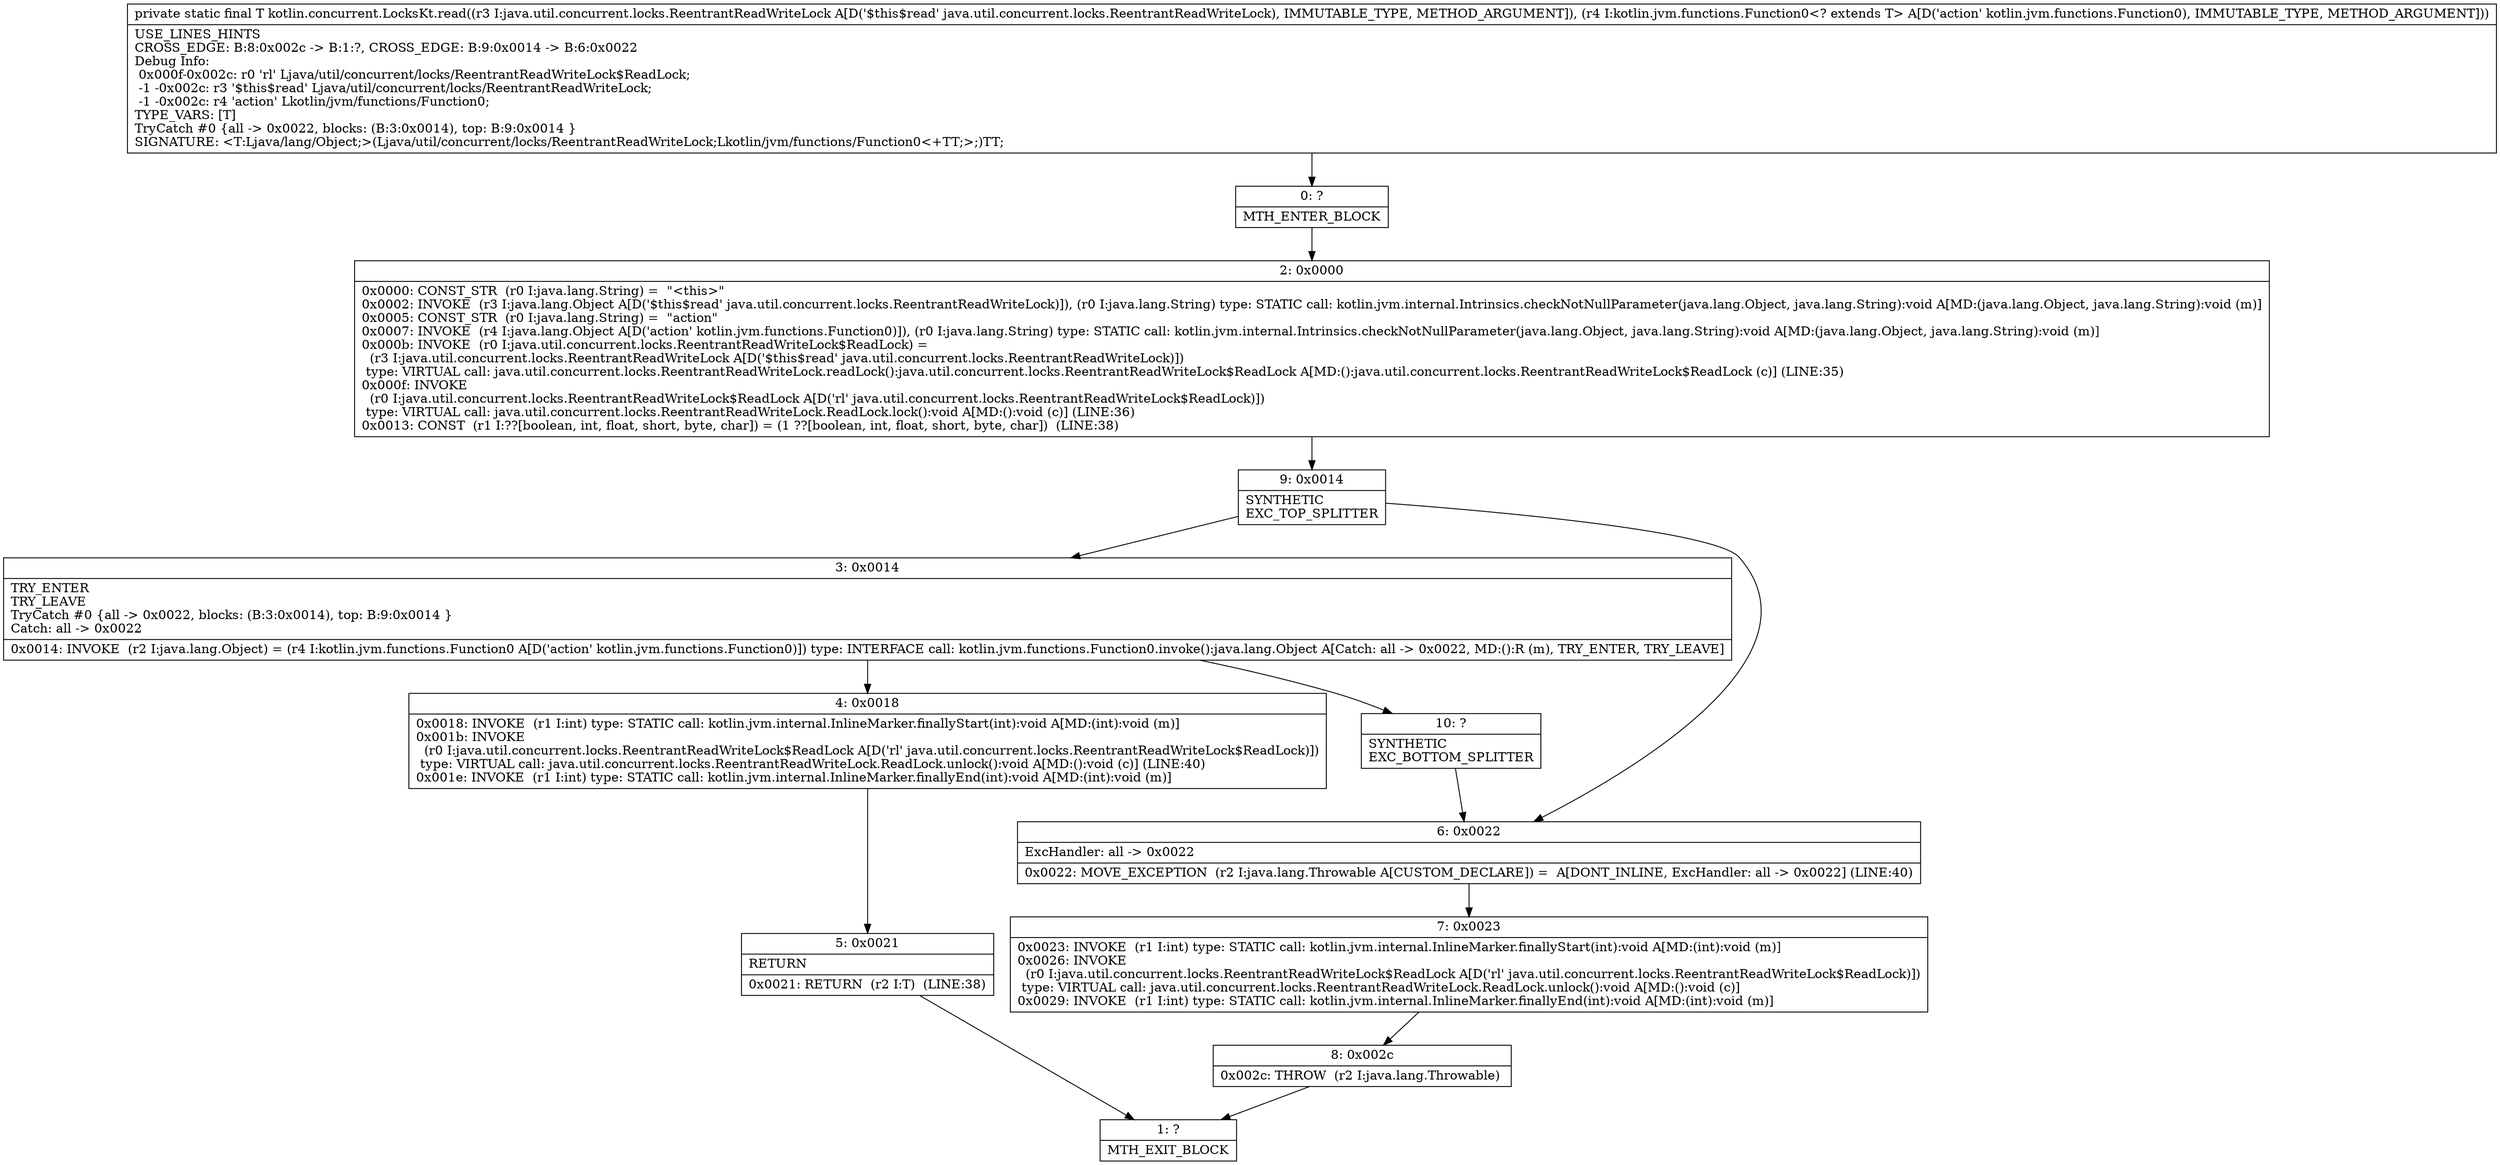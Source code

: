 digraph "CFG forkotlin.concurrent.LocksKt.read(Ljava\/util\/concurrent\/locks\/ReentrantReadWriteLock;Lkotlin\/jvm\/functions\/Function0;)Ljava\/lang\/Object;" {
Node_0 [shape=record,label="{0\:\ ?|MTH_ENTER_BLOCK\l}"];
Node_2 [shape=record,label="{2\:\ 0x0000|0x0000: CONST_STR  (r0 I:java.lang.String) =  \"\<this\>\" \l0x0002: INVOKE  (r3 I:java.lang.Object A[D('$this$read' java.util.concurrent.locks.ReentrantReadWriteLock)]), (r0 I:java.lang.String) type: STATIC call: kotlin.jvm.internal.Intrinsics.checkNotNullParameter(java.lang.Object, java.lang.String):void A[MD:(java.lang.Object, java.lang.String):void (m)]\l0x0005: CONST_STR  (r0 I:java.lang.String) =  \"action\" \l0x0007: INVOKE  (r4 I:java.lang.Object A[D('action' kotlin.jvm.functions.Function0)]), (r0 I:java.lang.String) type: STATIC call: kotlin.jvm.internal.Intrinsics.checkNotNullParameter(java.lang.Object, java.lang.String):void A[MD:(java.lang.Object, java.lang.String):void (m)]\l0x000b: INVOKE  (r0 I:java.util.concurrent.locks.ReentrantReadWriteLock$ReadLock) = \l  (r3 I:java.util.concurrent.locks.ReentrantReadWriteLock A[D('$this$read' java.util.concurrent.locks.ReentrantReadWriteLock)])\l type: VIRTUAL call: java.util.concurrent.locks.ReentrantReadWriteLock.readLock():java.util.concurrent.locks.ReentrantReadWriteLock$ReadLock A[MD:():java.util.concurrent.locks.ReentrantReadWriteLock$ReadLock (c)] (LINE:35)\l0x000f: INVOKE  \l  (r0 I:java.util.concurrent.locks.ReentrantReadWriteLock$ReadLock A[D('rl' java.util.concurrent.locks.ReentrantReadWriteLock$ReadLock)])\l type: VIRTUAL call: java.util.concurrent.locks.ReentrantReadWriteLock.ReadLock.lock():void A[MD:():void (c)] (LINE:36)\l0x0013: CONST  (r1 I:??[boolean, int, float, short, byte, char]) = (1 ??[boolean, int, float, short, byte, char])  (LINE:38)\l}"];
Node_9 [shape=record,label="{9\:\ 0x0014|SYNTHETIC\lEXC_TOP_SPLITTER\l}"];
Node_3 [shape=record,label="{3\:\ 0x0014|TRY_ENTER\lTRY_LEAVE\lTryCatch #0 \{all \-\> 0x0022, blocks: (B:3:0x0014), top: B:9:0x0014 \}\lCatch: all \-\> 0x0022\l|0x0014: INVOKE  (r2 I:java.lang.Object) = (r4 I:kotlin.jvm.functions.Function0 A[D('action' kotlin.jvm.functions.Function0)]) type: INTERFACE call: kotlin.jvm.functions.Function0.invoke():java.lang.Object A[Catch: all \-\> 0x0022, MD:():R (m), TRY_ENTER, TRY_LEAVE]\l}"];
Node_4 [shape=record,label="{4\:\ 0x0018|0x0018: INVOKE  (r1 I:int) type: STATIC call: kotlin.jvm.internal.InlineMarker.finallyStart(int):void A[MD:(int):void (m)]\l0x001b: INVOKE  \l  (r0 I:java.util.concurrent.locks.ReentrantReadWriteLock$ReadLock A[D('rl' java.util.concurrent.locks.ReentrantReadWriteLock$ReadLock)])\l type: VIRTUAL call: java.util.concurrent.locks.ReentrantReadWriteLock.ReadLock.unlock():void A[MD:():void (c)] (LINE:40)\l0x001e: INVOKE  (r1 I:int) type: STATIC call: kotlin.jvm.internal.InlineMarker.finallyEnd(int):void A[MD:(int):void (m)]\l}"];
Node_5 [shape=record,label="{5\:\ 0x0021|RETURN\l|0x0021: RETURN  (r2 I:T)  (LINE:38)\l}"];
Node_1 [shape=record,label="{1\:\ ?|MTH_EXIT_BLOCK\l}"];
Node_10 [shape=record,label="{10\:\ ?|SYNTHETIC\lEXC_BOTTOM_SPLITTER\l}"];
Node_6 [shape=record,label="{6\:\ 0x0022|ExcHandler: all \-\> 0x0022\l|0x0022: MOVE_EXCEPTION  (r2 I:java.lang.Throwable A[CUSTOM_DECLARE]) =  A[DONT_INLINE, ExcHandler: all \-\> 0x0022] (LINE:40)\l}"];
Node_7 [shape=record,label="{7\:\ 0x0023|0x0023: INVOKE  (r1 I:int) type: STATIC call: kotlin.jvm.internal.InlineMarker.finallyStart(int):void A[MD:(int):void (m)]\l0x0026: INVOKE  \l  (r0 I:java.util.concurrent.locks.ReentrantReadWriteLock$ReadLock A[D('rl' java.util.concurrent.locks.ReentrantReadWriteLock$ReadLock)])\l type: VIRTUAL call: java.util.concurrent.locks.ReentrantReadWriteLock.ReadLock.unlock():void A[MD:():void (c)]\l0x0029: INVOKE  (r1 I:int) type: STATIC call: kotlin.jvm.internal.InlineMarker.finallyEnd(int):void A[MD:(int):void (m)]\l}"];
Node_8 [shape=record,label="{8\:\ 0x002c|0x002c: THROW  (r2 I:java.lang.Throwable) \l}"];
MethodNode[shape=record,label="{private static final T kotlin.concurrent.LocksKt.read((r3 I:java.util.concurrent.locks.ReentrantReadWriteLock A[D('$this$read' java.util.concurrent.locks.ReentrantReadWriteLock), IMMUTABLE_TYPE, METHOD_ARGUMENT]), (r4 I:kotlin.jvm.functions.Function0\<? extends T\> A[D('action' kotlin.jvm.functions.Function0), IMMUTABLE_TYPE, METHOD_ARGUMENT]))  | USE_LINES_HINTS\lCROSS_EDGE: B:8:0x002c \-\> B:1:?, CROSS_EDGE: B:9:0x0014 \-\> B:6:0x0022\lDebug Info:\l  0x000f\-0x002c: r0 'rl' Ljava\/util\/concurrent\/locks\/ReentrantReadWriteLock$ReadLock;\l  \-1 \-0x002c: r3 '$this$read' Ljava\/util\/concurrent\/locks\/ReentrantReadWriteLock;\l  \-1 \-0x002c: r4 'action' Lkotlin\/jvm\/functions\/Function0;\lTYPE_VARS: [T]\lTryCatch #0 \{all \-\> 0x0022, blocks: (B:3:0x0014), top: B:9:0x0014 \}\lSIGNATURE: \<T:Ljava\/lang\/Object;\>(Ljava\/util\/concurrent\/locks\/ReentrantReadWriteLock;Lkotlin\/jvm\/functions\/Function0\<+TT;\>;)TT;\l}"];
MethodNode -> Node_0;Node_0 -> Node_2;
Node_2 -> Node_9;
Node_9 -> Node_3;
Node_9 -> Node_6;
Node_3 -> Node_4;
Node_3 -> Node_10;
Node_4 -> Node_5;
Node_5 -> Node_1;
Node_10 -> Node_6;
Node_6 -> Node_7;
Node_7 -> Node_8;
Node_8 -> Node_1;
}

